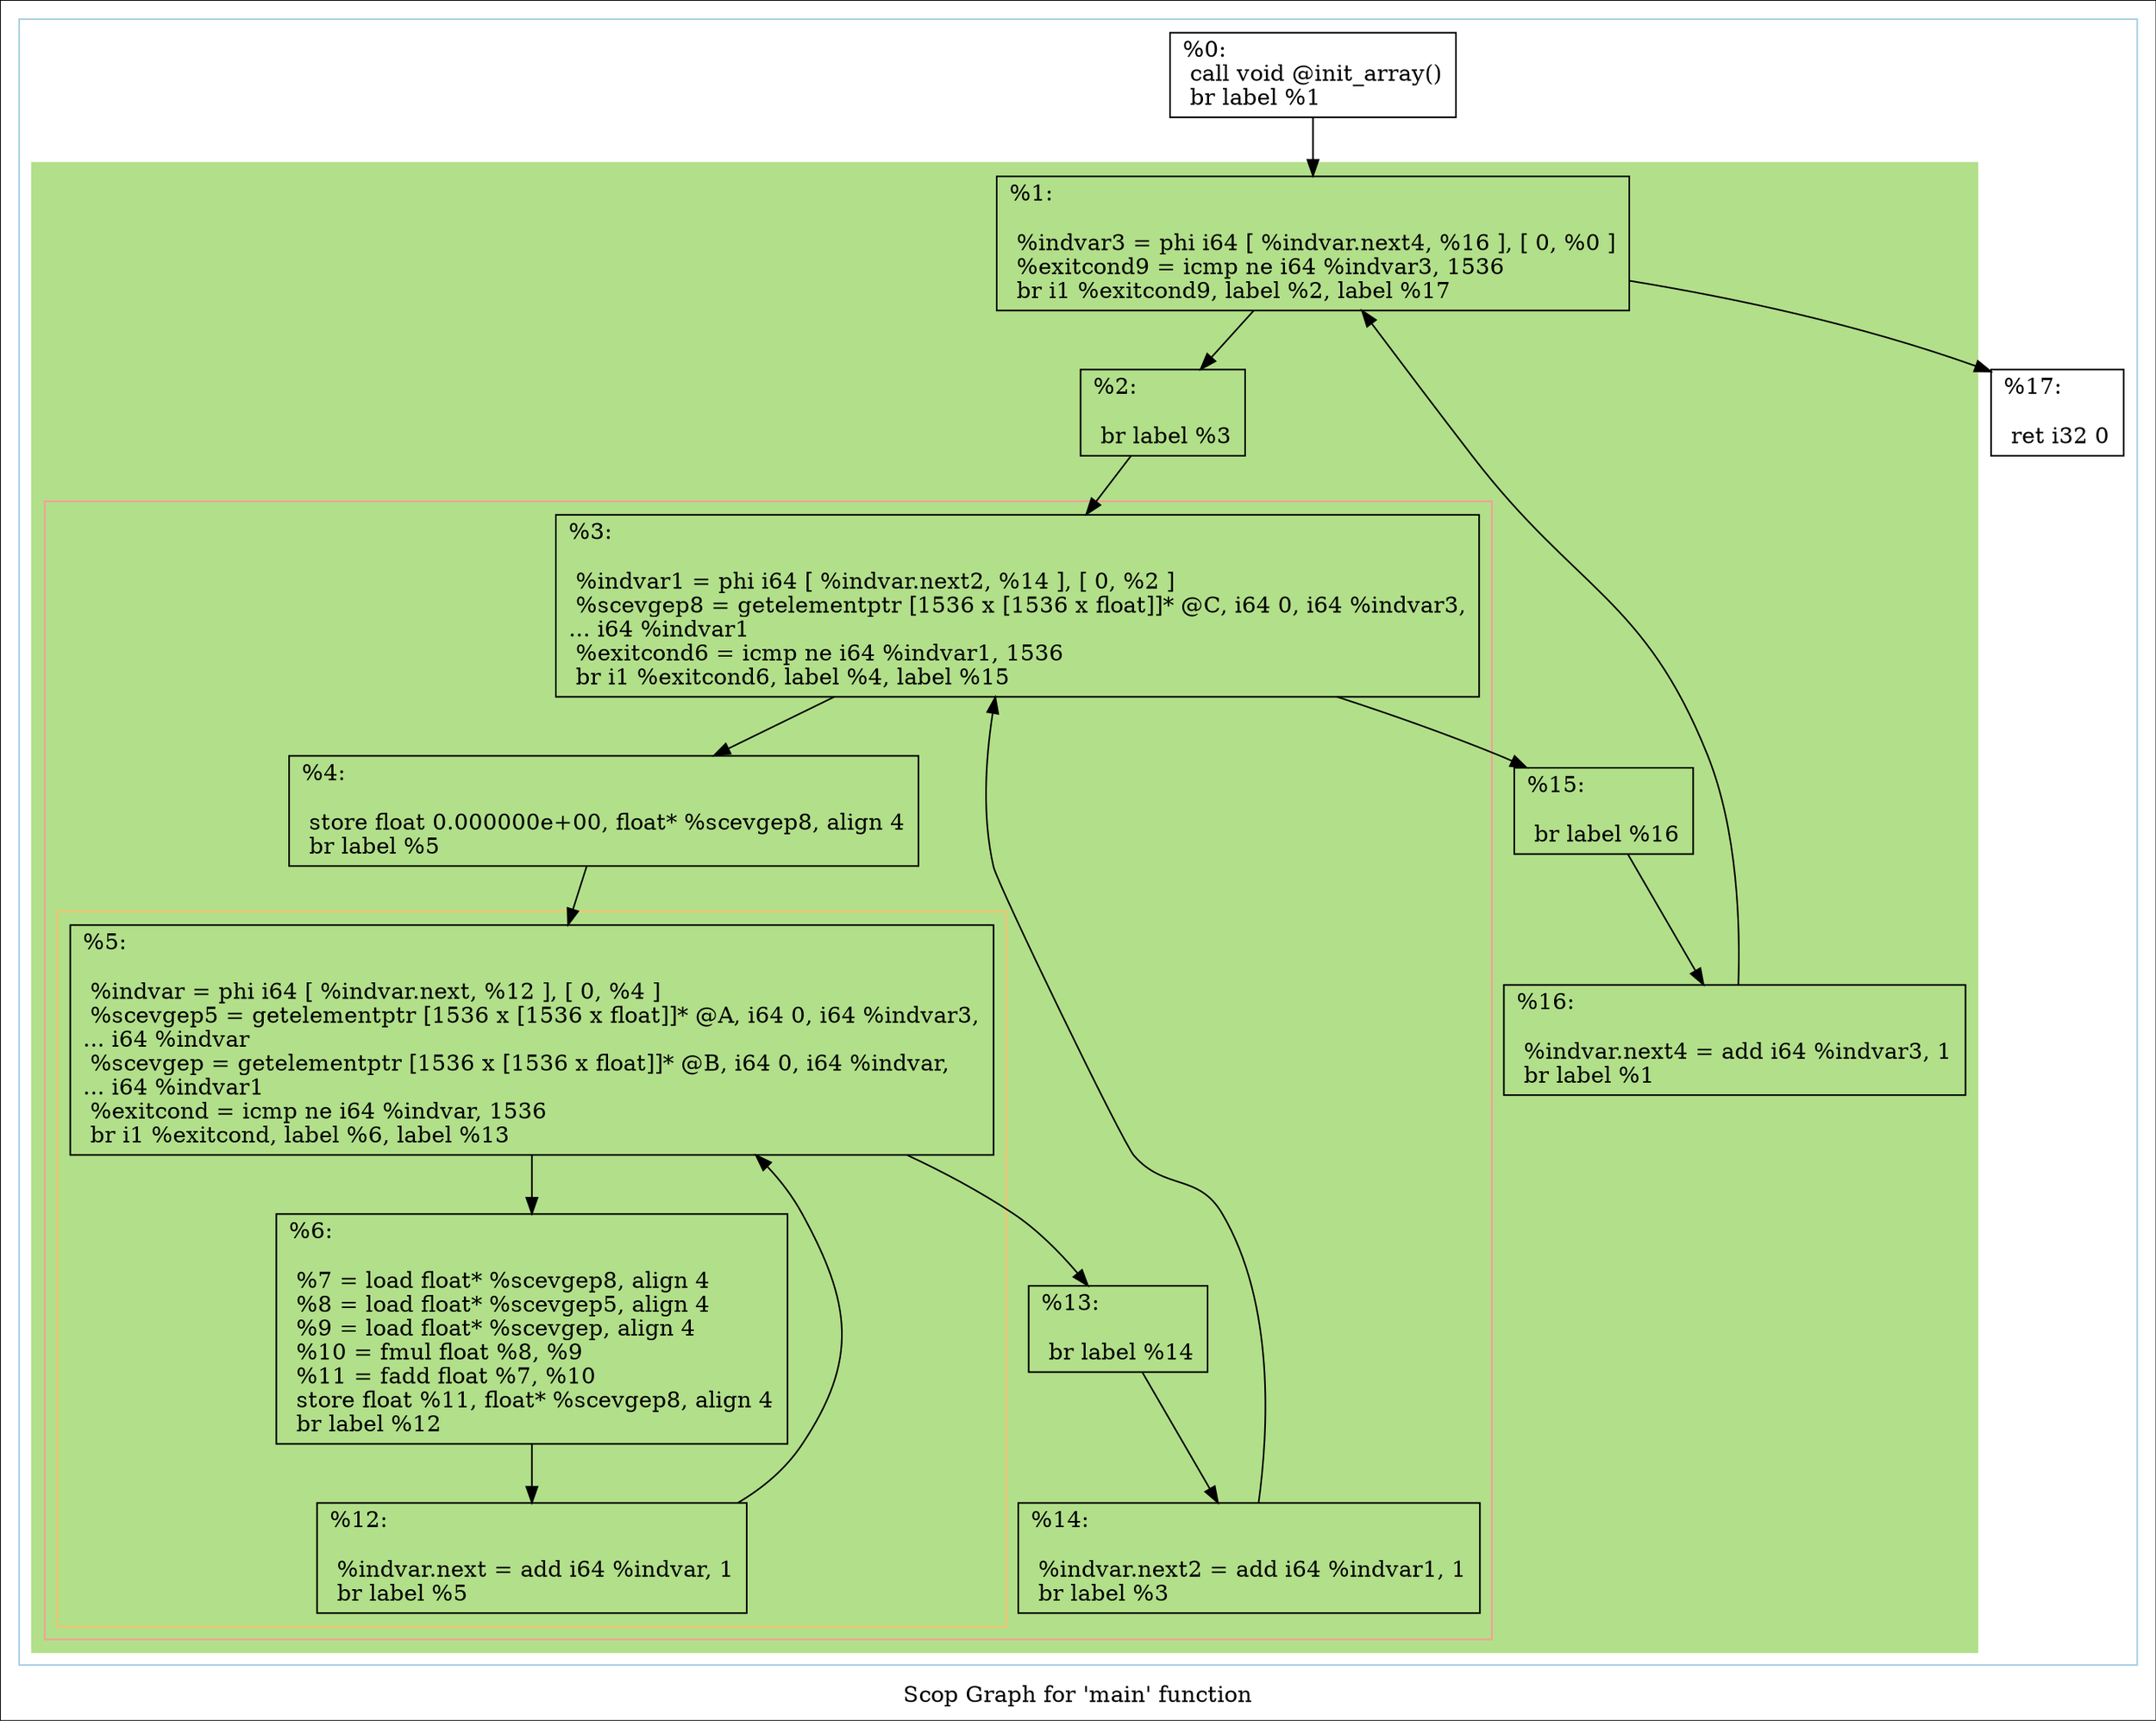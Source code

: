digraph "Scop Graph for 'main' function" {
	label="Scop Graph for 'main' function";

	Node0x1589dd0 [shape=record,label="{%0:\l  call void @init_array()\l  br label %1\l}"];
	Node0x1589dd0 -> Node0x158e2c0;
	Node0x158e2c0 [shape=record,label="{%1:\l\l  %indvar3 = phi i64 [ %indvar.next4, %16 ], [ 0, %0 ]\l  %exitcond9 = icmp ne i64 %indvar3, 1536\l  br i1 %exitcond9, label %2, label %17\l}"];
	Node0x158e2c0 -> Node0x1588d20;
	Node0x158e2c0 -> Node0x1589530;
	Node0x1588d20 [shape=record,label="{%2:\l\l  br label %3\l}"];
	Node0x1588d20 -> Node0x158d150;
	Node0x158d150 [shape=record,label="{%3:\l\l  %indvar1 = phi i64 [ %indvar.next2, %14 ], [ 0, %2 ]\l  %scevgep8 = getelementptr [1536 x [1536 x float]]* @C, i64 0, i64 %indvar3,\l... i64 %indvar1\l  %exitcond6 = icmp ne i64 %indvar1, 1536\l  br i1 %exitcond6, label %4, label %15\l}"];
	Node0x158d150 -> Node0x158ce60;
	Node0x158d150 -> Node0x158d0e0;
	Node0x158ce60 [shape=record,label="{%4:\l\l  store float 0.000000e+00, float* %scevgep8, align 4\l  br label %5\l}"];
	Node0x158ce60 -> Node0x158d040;
	Node0x158d040 [shape=record,label="{%5:\l\l  %indvar = phi i64 [ %indvar.next, %12 ], [ 0, %4 ]\l  %scevgep5 = getelementptr [1536 x [1536 x float]]* @A, i64 0, i64 %indvar3,\l... i64 %indvar\l  %scevgep = getelementptr [1536 x [1536 x float]]* @B, i64 0, i64 %indvar,\l... i64 %indvar1\l  %exitcond = icmp ne i64 %indvar, 1536\l  br i1 %exitcond, label %6, label %13\l}"];
	Node0x158d040 -> Node0x158ce80;
	Node0x158d040 -> Node0x158d010;
	Node0x158ce80 [shape=record,label="{%6:\l\l  %7 = load float* %scevgep8, align 4\l  %8 = load float* %scevgep5, align 4\l  %9 = load float* %scevgep, align 4\l  %10 = fmul float %8, %9\l  %11 = fadd float %7, %10\l  store float %11, float* %scevgep8, align 4\l  br label %12\l}"];
	Node0x158ce80 -> Node0x158d710;
	Node0x158d710 [shape=record,label="{%12:\l\l  %indvar.next = add i64 %indvar, 1\l  br label %5\l}"];
	Node0x158d710 -> Node0x158d040[constraint=false];
	Node0x158d010 [shape=record,label="{%13:\l\l  br label %14\l}"];
	Node0x158d010 -> Node0x158e0d0;
	Node0x158e0d0 [shape=record,label="{%14:\l\l  %indvar.next2 = add i64 %indvar1, 1\l  br label %3\l}"];
	Node0x158e0d0 -> Node0x158d150[constraint=false];
	Node0x158d0e0 [shape=record,label="{%15:\l\l  br label %16\l}"];
	Node0x158d0e0 -> Node0x158e130;
	Node0x158e130 [shape=record,label="{%16:\l\l  %indvar.next4 = add i64 %indvar3, 1\l  br label %1\l}"];
	Node0x158e130 -> Node0x158e2c0[constraint=false];
	Node0x1589530 [shape=record,label="{%17:\l\l  ret i32 0\l}"];
	colorscheme = "paired12"
        subgraph cluster_0x158cc70 {
          label = "";
          style = solid;
          color = 1
          subgraph cluster_0x1589ab0 {
            label = "";
            style = filled;
            color = 3            subgraph cluster_0x1589a30 {
              label = "";
              style = solid;
              color = 5
              subgraph cluster_0x15899b0 {
                label = "";
                style = solid;
                color = 7
                Node0x158d040;
                Node0x158ce80;
                Node0x158d710;
              }
              Node0x158d150;
              Node0x158ce60;
              Node0x158d010;
              Node0x158e0d0;
            }
            Node0x158e2c0;
            Node0x1588d20;
            Node0x158d0e0;
            Node0x158e130;
          }
          Node0x1589dd0;
          Node0x1589530;
        }
}
